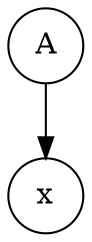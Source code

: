 digraph ""
{
   n018 ;
   n018 [label="A"] [shape=circle] ;
   n018 -> n019 ;
   n019 [label="x"] [shape=circle] ;
}